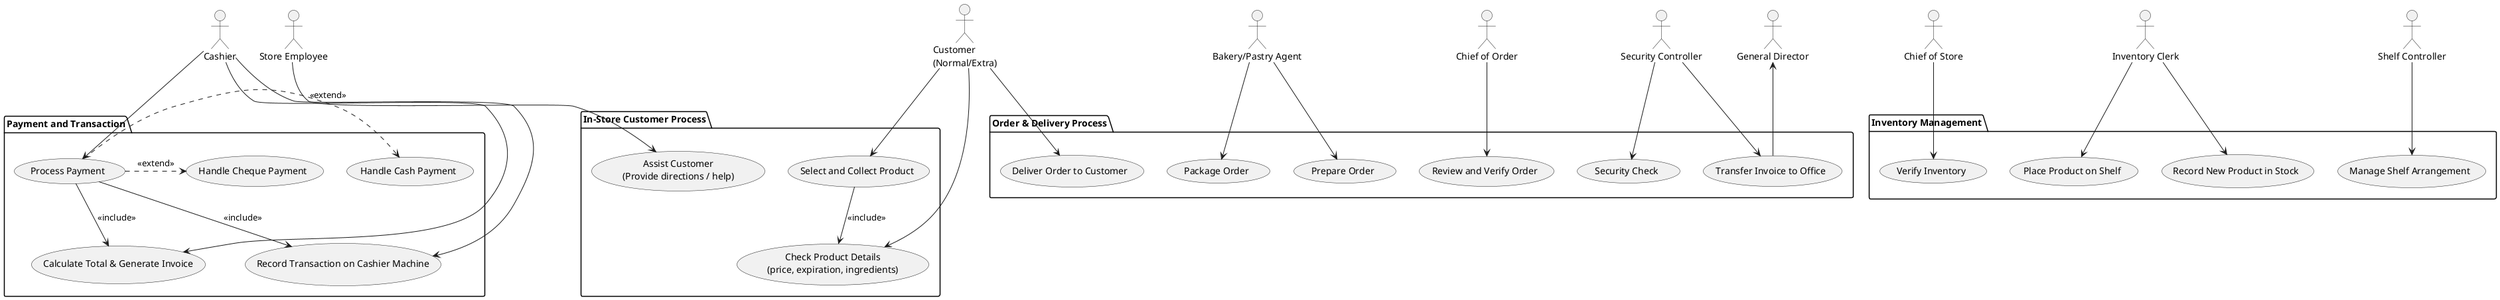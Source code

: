 @startuml
!define RECTANGLE rectangle

' Actors
actor "Customer\n(Normal/Extra)" as Customer
actor "Cashier" as Cashier
actor "Chief of Store" as Chief
actor "Inventory Clerk" as Inventory
actor "Shelf Controller" as ShelfCtrl
actor "Store Employee" as Employee
actor "Bakery/Pastry Agent" as Bakery
actor "Chief of Order" as OrderChief
actor "Security Controller" as SecCtrl
actor "General Director" as GD

' Package: Inventory Management
package "Inventory Management" {
    usecase "Record New Product in Stock" as UC_RecordStock
    usecase "Place Product on Shelf" as UC_PlaceShelf
    usecase "Verify Inventory" as UC_VerifyInventory
    usecase "Manage Shelf Arrangement" as UC_ManageShelf
}

' Package: In‐Store Customer Process
package "In-Store Customer Process" {
    usecase "Assist Customer\n(Provide directions / help)" as UC_AssistCustomer
    usecase "Select and Collect Product" as UC_SelectCollect
    usecase "Check Product Details\n(price, expiration, ingredients)" as UC_CheckProduct
}

' Package: Payment and Transaction
package "Payment and Transaction" {
    usecase "Record Transaction on Cashier Machine" as UC_RecordTransaction
    usecase "Calculate Total & Generate Invoice" as UC_CalcInvoice
    usecase "Process Payment" as UC_ProcessPayment
    usecase "Handle Cash Payment" as UC_CashPayment
    usecase "Handle Cheque Payment" as UC_ChequePayment
}

' Package: Order & Delivery Process
package "Order & Delivery Process" {
    usecase "Prepare Order" as UC_PrepareOrder
    usecase "Review and Verify Order" as UC_ReviewOrder
    usecase "Package Order" as UC_PackageOrder
    usecase "Deliver Order to Customer" as UC_DeliverOrder
    usecase "Transfer Invoice to Office" as UC_TransferInvoice
    usecase "Security Check" as UC_SecurityCheck
}

' Associations for Inventory Management
Inventory --> UC_RecordStock
Inventory --> UC_PlaceShelf
Chief --> UC_VerifyInventory
ShelfCtrl --> UC_ManageShelf

' Associations for In-Store Customer Process
Employee --> UC_AssistCustomer
Customer --> UC_SelectCollect
Customer --> UC_CheckProduct

' Associations for Payment and Transaction
Cashier --> UC_RecordTransaction
Cashier --> UC_ProcessPayment
Cashier --> UC_CalcInvoice
UC_ProcessPayment .> UC_CashPayment : <<extend>>
UC_ProcessPayment .> UC_ChequePayment : <<extend>>

' Associations for Order & Delivery Process
Bakery --> UC_PrepareOrder
Bakery --> UC_PackageOrder
OrderChief --> UC_ReviewOrder
Customer --> UC_DeliverOrder
SecCtrl --> UC_SecurityCheck
SecCtrl --> UC_TransferInvoice
GD <-- UC_TransferInvoice

' Additional Relationships (Include relationships)
UC_ProcessPayment --> UC_RecordTransaction : <<include>>
UC_ProcessPayment --> UC_CalcInvoice : <<include>>
UC_SelectCollect --> UC_CheckProduct : <<include>>

@enduml